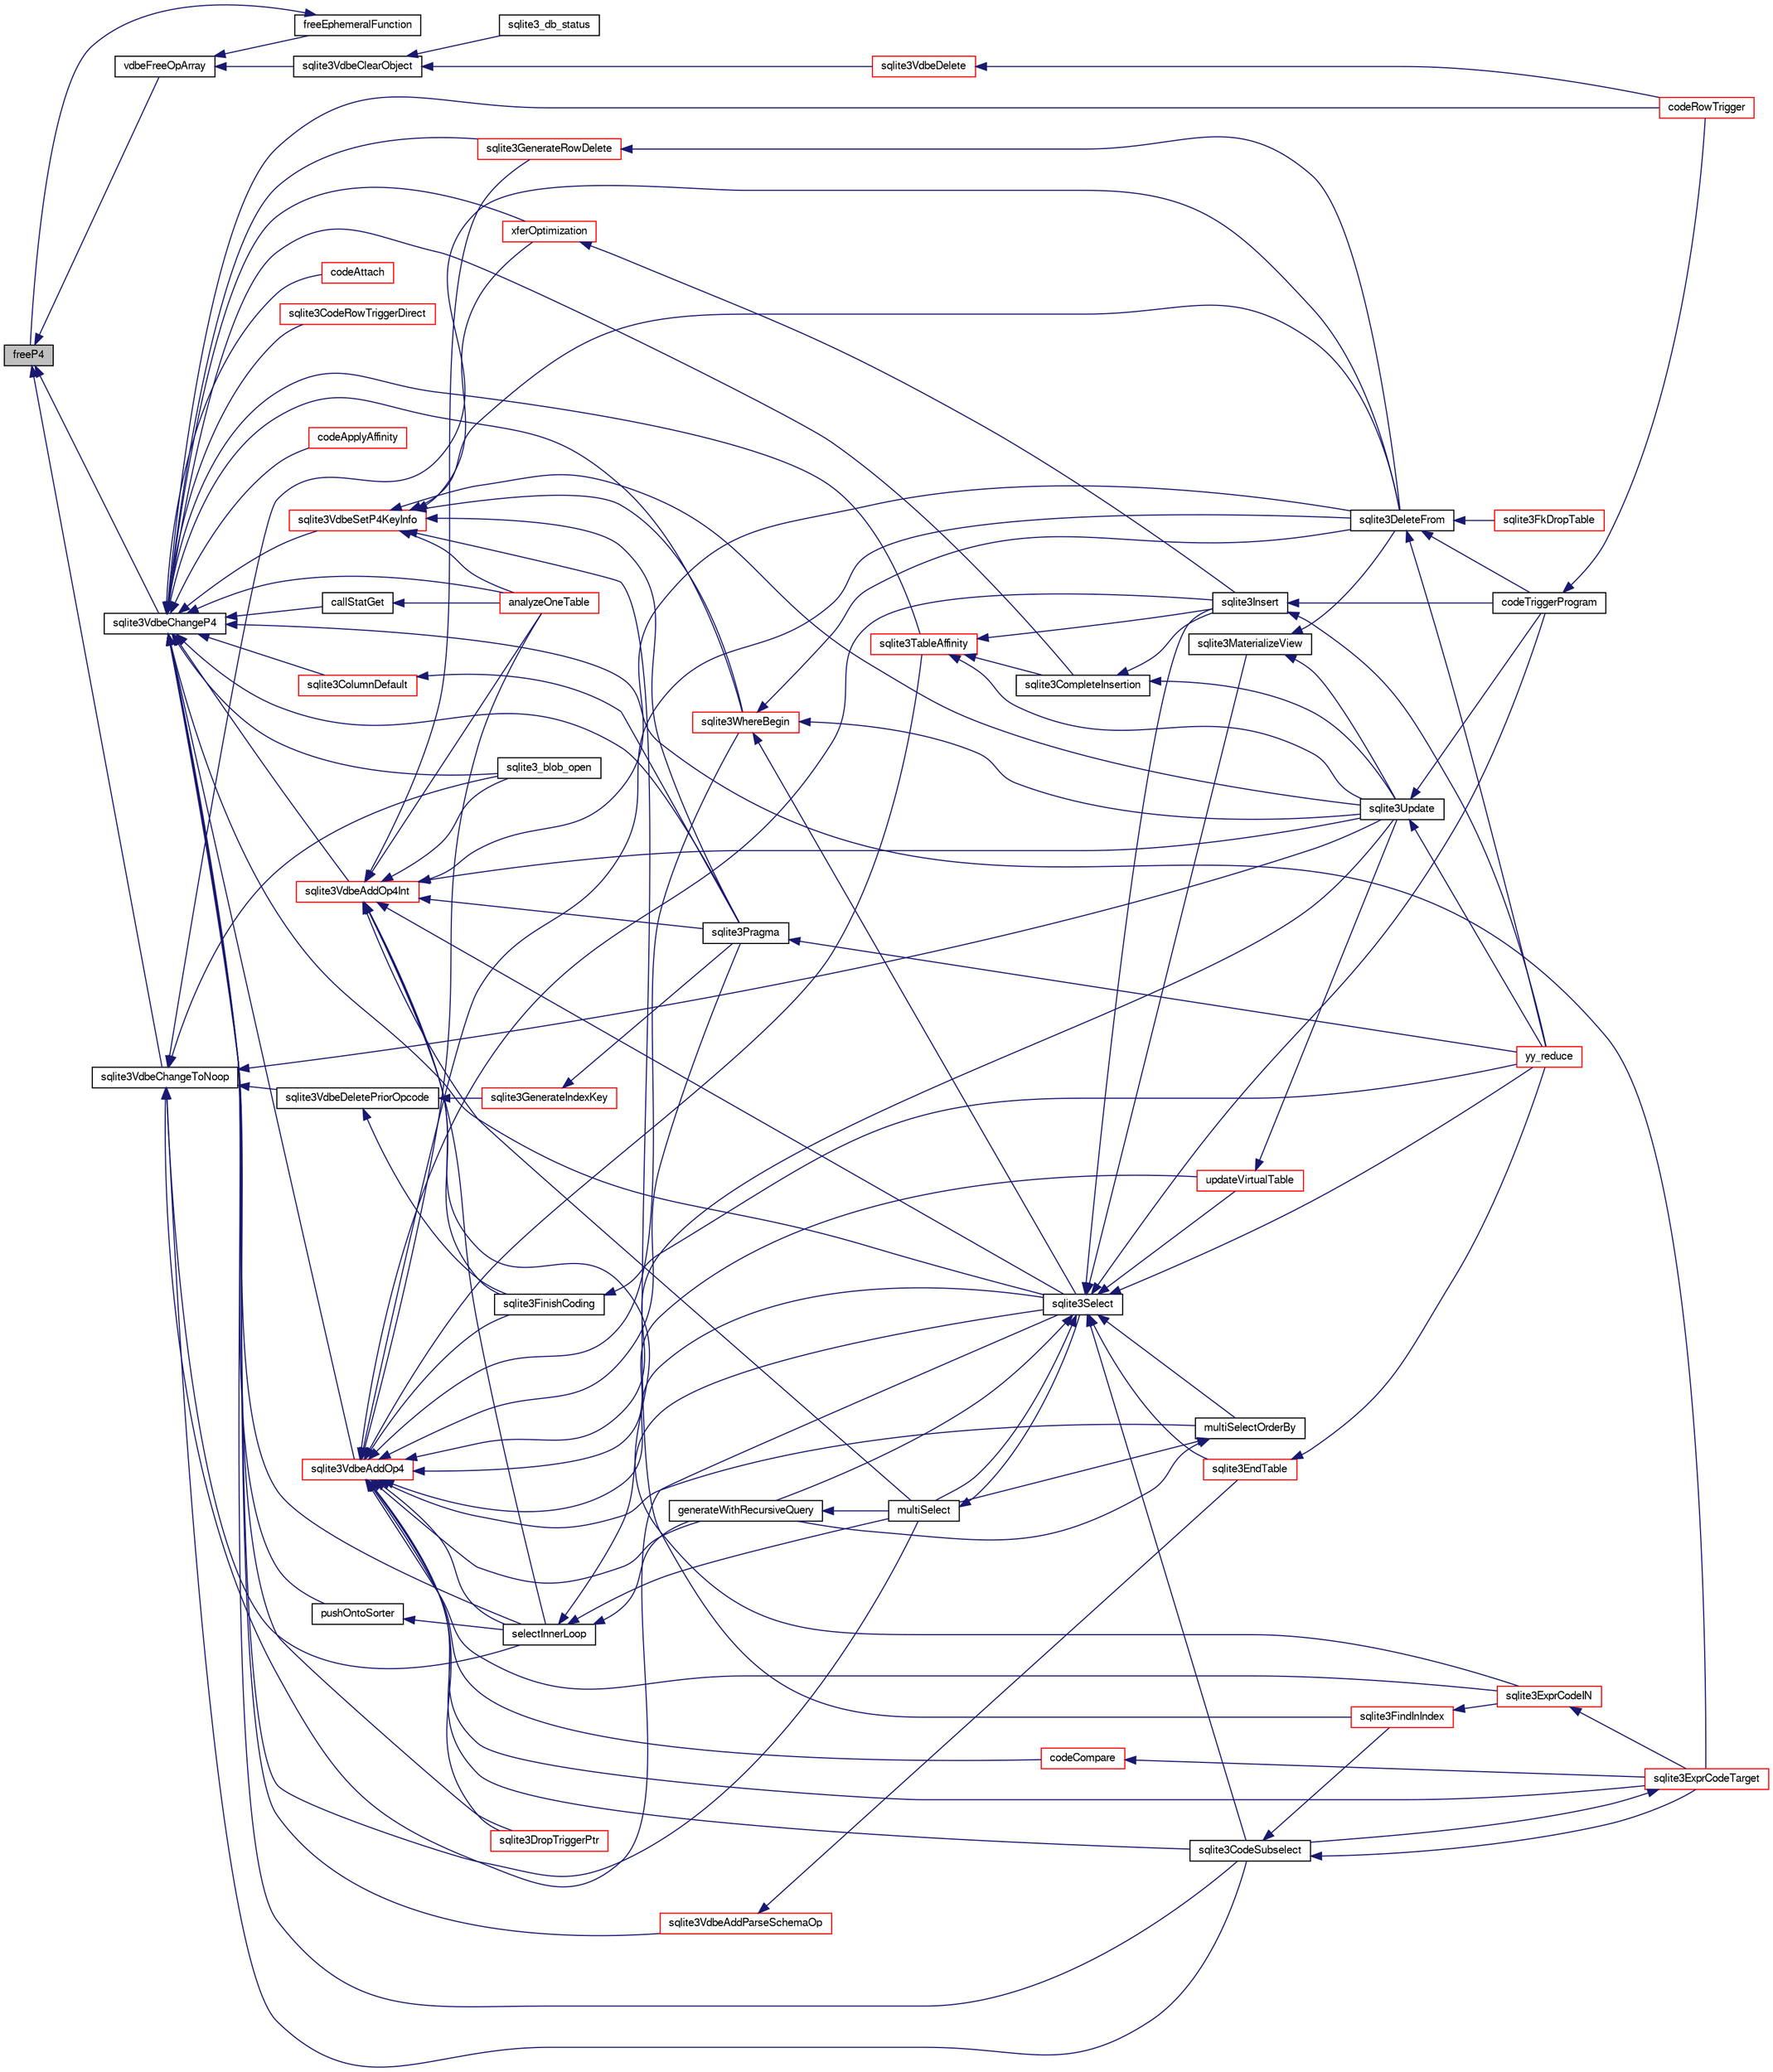 digraph "freeP4"
{
  edge [fontname="FreeSans",fontsize="10",labelfontname="FreeSans",labelfontsize="10"];
  node [fontname="FreeSans",fontsize="10",shape=record];
  rankdir="LR";
  Node119898 [label="freeP4",height=0.2,width=0.4,color="black", fillcolor="grey75", style="filled", fontcolor="black"];
  Node119898 -> Node119899 [dir="back",color="midnightblue",fontsize="10",style="solid",fontname="FreeSans"];
  Node119899 [label="vdbeFreeOpArray",height=0.2,width=0.4,color="black", fillcolor="white", style="filled",URL="$sqlite3_8c.html#affa26b190a34b8772c3f4a4d06866c50"];
  Node119899 -> Node119900 [dir="back",color="midnightblue",fontsize="10",style="solid",fontname="FreeSans"];
  Node119900 [label="freeEphemeralFunction",height=0.2,width=0.4,color="black", fillcolor="white", style="filled",URL="$sqlite3_8c.html#ace0a45aad803937290f5495906773bc4"];
  Node119900 -> Node119898 [dir="back",color="midnightblue",fontsize="10",style="solid",fontname="FreeSans"];
  Node119899 -> Node119901 [dir="back",color="midnightblue",fontsize="10",style="solid",fontname="FreeSans"];
  Node119901 [label="sqlite3VdbeClearObject",height=0.2,width=0.4,color="black", fillcolor="white", style="filled",URL="$sqlite3_8c.html#aa36c8bd3814c4923416d35ef3454f979"];
  Node119901 -> Node119902 [dir="back",color="midnightblue",fontsize="10",style="solid",fontname="FreeSans"];
  Node119902 [label="sqlite3_db_status",height=0.2,width=0.4,color="black", fillcolor="white", style="filled",URL="$sqlite3_8h.html#ab64e8333313ee2e44116842711818940"];
  Node119901 -> Node119903 [dir="back",color="midnightblue",fontsize="10",style="solid",fontname="FreeSans"];
  Node119903 [label="sqlite3VdbeDelete",height=0.2,width=0.4,color="red", fillcolor="white", style="filled",URL="$sqlite3_8c.html#ace82a1f75873a6609067d0f572120e47"];
  Node119903 -> Node119956 [dir="back",color="midnightblue",fontsize="10",style="solid",fontname="FreeSans"];
  Node119956 [label="codeRowTrigger",height=0.2,width=0.4,color="red", fillcolor="white", style="filled",URL="$sqlite3_8c.html#a463cea5aaaf388b560b206570a0022fc"];
  Node119898 -> Node120164 [dir="back",color="midnightblue",fontsize="10",style="solid",fontname="FreeSans"];
  Node120164 [label="sqlite3VdbeChangeToNoop",height=0.2,width=0.4,color="black", fillcolor="white", style="filled",URL="$sqlite3_8c.html#a807e82d6627750b2fa4685812da68a9d"];
  Node120164 -> Node120165 [dir="back",color="midnightblue",fontsize="10",style="solid",fontname="FreeSans"];
  Node120165 [label="sqlite3VdbeDeletePriorOpcode",height=0.2,width=0.4,color="black", fillcolor="white", style="filled",URL="$sqlite3_8c.html#a8d0b65afd7accc6358fafa417db050b3"];
  Node120165 -> Node120008 [dir="back",color="midnightblue",fontsize="10",style="solid",fontname="FreeSans"];
  Node120008 [label="sqlite3FinishCoding",height=0.2,width=0.4,color="black", fillcolor="white", style="filled",URL="$sqlite3_8c.html#a651bc5b446c276c092705856d995b278"];
  Node120008 -> Node119938 [dir="back",color="midnightblue",fontsize="10",style="solid",fontname="FreeSans"];
  Node119938 [label="yy_reduce",height=0.2,width=0.4,color="red", fillcolor="white", style="filled",URL="$sqlite3_8c.html#a7c419a9b25711c666a9a2449ef377f14"];
  Node120165 -> Node119996 [dir="back",color="midnightblue",fontsize="10",style="solid",fontname="FreeSans"];
  Node119996 [label="sqlite3GenerateIndexKey",height=0.2,width=0.4,color="red", fillcolor="white", style="filled",URL="$sqlite3_8c.html#ab85ac93d5c5e6760f45f07897be7f272"];
  Node119996 -> Node119986 [dir="back",color="midnightblue",fontsize="10",style="solid",fontname="FreeSans"];
  Node119986 [label="sqlite3Pragma",height=0.2,width=0.4,color="black", fillcolor="white", style="filled",URL="$sqlite3_8c.html#a111391370f58f8e6a6eca51fd34d62ed"];
  Node119986 -> Node119938 [dir="back",color="midnightblue",fontsize="10",style="solid",fontname="FreeSans"];
  Node120164 -> Node119907 [dir="back",color="midnightblue",fontsize="10",style="solid",fontname="FreeSans"];
  Node119907 [label="sqlite3_blob_open",height=0.2,width=0.4,color="black", fillcolor="white", style="filled",URL="$sqlite3_8h.html#adb8ad839a5bdd62a43785132bc7dd518"];
  Node120164 -> Node119988 [dir="back",color="midnightblue",fontsize="10",style="solid",fontname="FreeSans"];
  Node119988 [label="sqlite3CodeSubselect",height=0.2,width=0.4,color="black", fillcolor="white", style="filled",URL="$sqlite3_8c.html#aa69b46d2204a1d1b110107a1be12ee0c"];
  Node119988 -> Node119989 [dir="back",color="midnightblue",fontsize="10",style="solid",fontname="FreeSans"];
  Node119989 [label="sqlite3FindInIndex",height=0.2,width=0.4,color="red", fillcolor="white", style="filled",URL="$sqlite3_8c.html#af7d8c56ab0231f44bb5f87b3fafeffb2"];
  Node119989 -> Node119990 [dir="back",color="midnightblue",fontsize="10",style="solid",fontname="FreeSans"];
  Node119990 [label="sqlite3ExprCodeIN",height=0.2,width=0.4,color="red", fillcolor="white", style="filled",URL="$sqlite3_8c.html#ad9cf4f5b5ffb90c24a4a0900c8626193"];
  Node119990 -> Node119991 [dir="back",color="midnightblue",fontsize="10",style="solid",fontname="FreeSans"];
  Node119991 [label="sqlite3ExprCodeTarget",height=0.2,width=0.4,color="red", fillcolor="white", style="filled",URL="$sqlite3_8c.html#a4f308397a0a3ed299ed31aaa1ae2a293"];
  Node119991 -> Node119988 [dir="back",color="midnightblue",fontsize="10",style="solid",fontname="FreeSans"];
  Node119988 -> Node119991 [dir="back",color="midnightblue",fontsize="10",style="solid",fontname="FreeSans"];
  Node120164 -> Node119953 [dir="back",color="midnightblue",fontsize="10",style="solid",fontname="FreeSans"];
  Node119953 [label="sqlite3DeleteFrom",height=0.2,width=0.4,color="black", fillcolor="white", style="filled",URL="$sqlite3_8c.html#ab9b4b45349188b49eabb23f94608a091"];
  Node119953 -> Node119954 [dir="back",color="midnightblue",fontsize="10",style="solid",fontname="FreeSans"];
  Node119954 [label="sqlite3FkDropTable",height=0.2,width=0.4,color="red", fillcolor="white", style="filled",URL="$sqlite3_8c.html#a1218c6fc74e89152ceaa4760e82f5ef9"];
  Node119953 -> Node119955 [dir="back",color="midnightblue",fontsize="10",style="solid",fontname="FreeSans"];
  Node119955 [label="codeTriggerProgram",height=0.2,width=0.4,color="black", fillcolor="white", style="filled",URL="$sqlite3_8c.html#a120801f59d9281d201d2ff4b2606836e"];
  Node119955 -> Node119956 [dir="back",color="midnightblue",fontsize="10",style="solid",fontname="FreeSans"];
  Node119953 -> Node119938 [dir="back",color="midnightblue",fontsize="10",style="solid",fontname="FreeSans"];
  Node120164 -> Node120016 [dir="back",color="midnightblue",fontsize="10",style="solid",fontname="FreeSans"];
  Node120016 [label="selectInnerLoop",height=0.2,width=0.4,color="black", fillcolor="white", style="filled",URL="$sqlite3_8c.html#ababe0933661ebe67eb0e6074bb1fd411"];
  Node120016 -> Node120010 [dir="back",color="midnightblue",fontsize="10",style="solid",fontname="FreeSans"];
  Node120010 [label="generateWithRecursiveQuery",height=0.2,width=0.4,color="black", fillcolor="white", style="filled",URL="$sqlite3_8c.html#ade2c3663fa9c3b9676507984b9483942"];
  Node120010 -> Node120011 [dir="back",color="midnightblue",fontsize="10",style="solid",fontname="FreeSans"];
  Node120011 [label="multiSelect",height=0.2,width=0.4,color="black", fillcolor="white", style="filled",URL="$sqlite3_8c.html#a6456c61f3d9b2389738753cedfa24fa7"];
  Node120011 -> Node119987 [dir="back",color="midnightblue",fontsize="10",style="solid",fontname="FreeSans"];
  Node119987 [label="sqlite3Select",height=0.2,width=0.4,color="black", fillcolor="white", style="filled",URL="$sqlite3_8c.html#a2465ee8c956209ba4b272477b7c21a45"];
  Node119987 -> Node119988 [dir="back",color="midnightblue",fontsize="10",style="solid",fontname="FreeSans"];
  Node119987 -> Node119950 [dir="back",color="midnightblue",fontsize="10",style="solid",fontname="FreeSans"];
  Node119950 [label="sqlite3EndTable",height=0.2,width=0.4,color="red", fillcolor="white", style="filled",URL="$sqlite3_8c.html#a7b5f2c66c0f0b6f819d970ca389768b0"];
  Node119950 -> Node119938 [dir="back",color="midnightblue",fontsize="10",style="solid",fontname="FreeSans"];
  Node119987 -> Node120028 [dir="back",color="midnightblue",fontsize="10",style="solid",fontname="FreeSans"];
  Node120028 [label="sqlite3MaterializeView",height=0.2,width=0.4,color="black", fillcolor="white", style="filled",URL="$sqlite3_8c.html#a4557984b0b75f998fb0c3f231c9b1def"];
  Node120028 -> Node119953 [dir="back",color="midnightblue",fontsize="10",style="solid",fontname="FreeSans"];
  Node120028 -> Node119963 [dir="back",color="midnightblue",fontsize="10",style="solid",fontname="FreeSans"];
  Node119963 [label="sqlite3Update",height=0.2,width=0.4,color="black", fillcolor="white", style="filled",URL="$sqlite3_8c.html#ac5aa67c46e8cc8174566fabe6809fafa"];
  Node119963 -> Node119955 [dir="back",color="midnightblue",fontsize="10",style="solid",fontname="FreeSans"];
  Node119963 -> Node119938 [dir="back",color="midnightblue",fontsize="10",style="solid",fontname="FreeSans"];
  Node119987 -> Node119962 [dir="back",color="midnightblue",fontsize="10",style="solid",fontname="FreeSans"];
  Node119962 [label="sqlite3Insert",height=0.2,width=0.4,color="black", fillcolor="white", style="filled",URL="$sqlite3_8c.html#a5b17c9c2000bae6bdff8e6be48d7dc2b"];
  Node119962 -> Node119955 [dir="back",color="midnightblue",fontsize="10",style="solid",fontname="FreeSans"];
  Node119962 -> Node119938 [dir="back",color="midnightblue",fontsize="10",style="solid",fontname="FreeSans"];
  Node119987 -> Node120010 [dir="back",color="midnightblue",fontsize="10",style="solid",fontname="FreeSans"];
  Node119987 -> Node120011 [dir="back",color="midnightblue",fontsize="10",style="solid",fontname="FreeSans"];
  Node119987 -> Node120012 [dir="back",color="midnightblue",fontsize="10",style="solid",fontname="FreeSans"];
  Node120012 [label="multiSelectOrderBy",height=0.2,width=0.4,color="black", fillcolor="white", style="filled",URL="$sqlite3_8c.html#afcdb8488c6f4dfdadaf9f04bca35b808"];
  Node120012 -> Node120010 [dir="back",color="midnightblue",fontsize="10",style="solid",fontname="FreeSans"];
  Node120012 -> Node120011 [dir="back",color="midnightblue",fontsize="10",style="solid",fontname="FreeSans"];
  Node119987 -> Node119955 [dir="back",color="midnightblue",fontsize="10",style="solid",fontname="FreeSans"];
  Node119987 -> Node120029 [dir="back",color="midnightblue",fontsize="10",style="solid",fontname="FreeSans"];
  Node120029 [label="updateVirtualTable",height=0.2,width=0.4,color="red", fillcolor="white", style="filled",URL="$sqlite3_8c.html#a740220531db9293c39a2cdd7da3f74e1"];
  Node120029 -> Node119963 [dir="back",color="midnightblue",fontsize="10",style="solid",fontname="FreeSans"];
  Node119987 -> Node119938 [dir="back",color="midnightblue",fontsize="10",style="solid",fontname="FreeSans"];
  Node120016 -> Node120011 [dir="back",color="midnightblue",fontsize="10",style="solid",fontname="FreeSans"];
  Node120016 -> Node119987 [dir="back",color="midnightblue",fontsize="10",style="solid",fontname="FreeSans"];
  Node120164 -> Node119987 [dir="back",color="midnightblue",fontsize="10",style="solid",fontname="FreeSans"];
  Node120164 -> Node119963 [dir="back",color="midnightblue",fontsize="10",style="solid",fontname="FreeSans"];
  Node119898 -> Node120166 [dir="back",color="midnightblue",fontsize="10",style="solid",fontname="FreeSans"];
  Node120166 [label="sqlite3VdbeChangeP4",height=0.2,width=0.4,color="black", fillcolor="white", style="filled",URL="$sqlite3_8c.html#add0d891a062d044a0c7e6fc072702830"];
  Node120166 -> Node120167 [dir="back",color="midnightblue",fontsize="10",style="solid",fontname="FreeSans"];
  Node120167 [label="sqlite3VdbeAddOp4",height=0.2,width=0.4,color="red", fillcolor="white", style="filled",URL="$sqlite3_8c.html#a739d7a47b1c11779283b7797ea7e1d4d"];
  Node120167 -> Node120168 [dir="back",color="midnightblue",fontsize="10",style="solid",fontname="FreeSans"];
  Node120168 [label="codeCompare",height=0.2,width=0.4,color="red", fillcolor="white", style="filled",URL="$sqlite3_8c.html#a8cca26a71db22ffabf292736aefd31a9"];
  Node120168 -> Node119991 [dir="back",color="midnightblue",fontsize="10",style="solid",fontname="FreeSans"];
  Node120167 -> Node119988 [dir="back",color="midnightblue",fontsize="10",style="solid",fontname="FreeSans"];
  Node120167 -> Node119990 [dir="back",color="midnightblue",fontsize="10",style="solid",fontname="FreeSans"];
  Node120167 -> Node119991 [dir="back",color="midnightblue",fontsize="10",style="solid",fontname="FreeSans"];
  Node120167 -> Node120172 [dir="back",color="midnightblue",fontsize="10",style="solid",fontname="FreeSans"];
  Node120172 [label="analyzeOneTable",height=0.2,width=0.4,color="red", fillcolor="white", style="filled",URL="$sqlite3_8c.html#a31d4182bf855943a5d0526dbb4987803"];
  Node120167 -> Node120008 [dir="back",color="midnightblue",fontsize="10",style="solid",fontname="FreeSans"];
  Node120167 -> Node119953 [dir="back",color="midnightblue",fontsize="10",style="solid",fontname="FreeSans"];
  Node120167 -> Node120179 [dir="back",color="midnightblue",fontsize="10",style="solid",fontname="FreeSans"];
  Node120179 [label="sqlite3TableAffinity",height=0.2,width=0.4,color="red", fillcolor="white", style="filled",URL="$sqlite3_8c.html#abf99b52a40a6c443cf9936ac485db087"];
  Node120179 -> Node119962 [dir="back",color="midnightblue",fontsize="10",style="solid",fontname="FreeSans"];
  Node120179 -> Node120180 [dir="back",color="midnightblue",fontsize="10",style="solid",fontname="FreeSans"];
  Node120180 [label="sqlite3CompleteInsertion",height=0.2,width=0.4,color="black", fillcolor="white", style="filled",URL="$sqlite3_8c.html#a782d99c5a597a450d4361d87d93e59f5"];
  Node120180 -> Node119962 [dir="back",color="midnightblue",fontsize="10",style="solid",fontname="FreeSans"];
  Node120180 -> Node119963 [dir="back",color="midnightblue",fontsize="10",style="solid",fontname="FreeSans"];
  Node120179 -> Node119963 [dir="back",color="midnightblue",fontsize="10",style="solid",fontname="FreeSans"];
  Node120167 -> Node119962 [dir="back",color="midnightblue",fontsize="10",style="solid",fontname="FreeSans"];
  Node120167 -> Node119986 [dir="back",color="midnightblue",fontsize="10",style="solid",fontname="FreeSans"];
  Node120167 -> Node120016 [dir="back",color="midnightblue",fontsize="10",style="solid",fontname="FreeSans"];
  Node120167 -> Node120010 [dir="back",color="midnightblue",fontsize="10",style="solid",fontname="FreeSans"];
  Node120167 -> Node120012 [dir="back",color="midnightblue",fontsize="10",style="solid",fontname="FreeSans"];
  Node120167 -> Node119987 [dir="back",color="midnightblue",fontsize="10",style="solid",fontname="FreeSans"];
  Node120167 -> Node120190 [dir="back",color="midnightblue",fontsize="10",style="solid",fontname="FreeSans"];
  Node120190 [label="sqlite3DropTriggerPtr",height=0.2,width=0.4,color="red", fillcolor="white", style="filled",URL="$sqlite3_8c.html#aa3a84617bfc76be1c61c27fc2b6d0b17"];
  Node120167 -> Node119963 [dir="back",color="midnightblue",fontsize="10",style="solid",fontname="FreeSans"];
  Node120167 -> Node120029 [dir="back",color="midnightblue",fontsize="10",style="solid",fontname="FreeSans"];
  Node120167 -> Node120003 [dir="back",color="midnightblue",fontsize="10",style="solid",fontname="FreeSans"];
  Node120003 [label="sqlite3WhereBegin",height=0.2,width=0.4,color="red", fillcolor="white", style="filled",URL="$sqlite3_8c.html#acad049f5c9a96a8118cffd5e5ce89f7c"];
  Node120003 -> Node119953 [dir="back",color="midnightblue",fontsize="10",style="solid",fontname="FreeSans"];
  Node120003 -> Node119987 [dir="back",color="midnightblue",fontsize="10",style="solid",fontname="FreeSans"];
  Node120003 -> Node119963 [dir="back",color="midnightblue",fontsize="10",style="solid",fontname="FreeSans"];
  Node120166 -> Node120192 [dir="back",color="midnightblue",fontsize="10",style="solid",fontname="FreeSans"];
  Node120192 [label="sqlite3VdbeAddParseSchemaOp",height=0.2,width=0.4,color="red", fillcolor="white", style="filled",URL="$sqlite3_8c.html#a52c71cba3d53e0eb5c0c785ef9a7ec8f"];
  Node120192 -> Node119950 [dir="back",color="midnightblue",fontsize="10",style="solid",fontname="FreeSans"];
  Node120166 -> Node120193 [dir="back",color="midnightblue",fontsize="10",style="solid",fontname="FreeSans"];
  Node120193 [label="sqlite3VdbeAddOp4Int",height=0.2,width=0.4,color="red", fillcolor="white", style="filled",URL="$sqlite3_8c.html#afff63410071bb7015a6392d8a7704b43"];
  Node120193 -> Node119907 [dir="back",color="midnightblue",fontsize="10",style="solid",fontname="FreeSans"];
  Node120193 -> Node119990 [dir="back",color="midnightblue",fontsize="10",style="solid",fontname="FreeSans"];
  Node120193 -> Node120172 [dir="back",color="midnightblue",fontsize="10",style="solid",fontname="FreeSans"];
  Node120193 -> Node120008 [dir="back",color="midnightblue",fontsize="10",style="solid",fontname="FreeSans"];
  Node120193 -> Node119953 [dir="back",color="midnightblue",fontsize="10",style="solid",fontname="FreeSans"];
  Node120193 -> Node119960 [dir="back",color="midnightblue",fontsize="10",style="solid",fontname="FreeSans"];
  Node119960 [label="sqlite3GenerateRowDelete",height=0.2,width=0.4,color="red", fillcolor="white", style="filled",URL="$sqlite3_8c.html#a2c76cbf3027fc18fdbb8cb4cd96b77d9"];
  Node119960 -> Node119953 [dir="back",color="midnightblue",fontsize="10",style="solid",fontname="FreeSans"];
  Node120193 -> Node119986 [dir="back",color="midnightblue",fontsize="10",style="solid",fontname="FreeSans"];
  Node120193 -> Node120016 [dir="back",color="midnightblue",fontsize="10",style="solid",fontname="FreeSans"];
  Node120193 -> Node120011 [dir="back",color="midnightblue",fontsize="10",style="solid",fontname="FreeSans"];
  Node120193 -> Node119987 [dir="back",color="midnightblue",fontsize="10",style="solid",fontname="FreeSans"];
  Node120193 -> Node119963 [dir="back",color="midnightblue",fontsize="10",style="solid",fontname="FreeSans"];
  Node120166 -> Node120198 [dir="back",color="midnightblue",fontsize="10",style="solid",fontname="FreeSans"];
  Node120198 [label="sqlite3VdbeSetP4KeyInfo",height=0.2,width=0.4,color="red", fillcolor="white", style="filled",URL="$sqlite3_8c.html#a342090b36fbf7fdace2a23b8efca030c"];
  Node120198 -> Node119989 [dir="back",color="midnightblue",fontsize="10",style="solid",fontname="FreeSans"];
  Node120198 -> Node120172 [dir="back",color="midnightblue",fontsize="10",style="solid",fontname="FreeSans"];
  Node120198 -> Node119953 [dir="back",color="midnightblue",fontsize="10",style="solid",fontname="FreeSans"];
  Node120198 -> Node119967 [dir="back",color="midnightblue",fontsize="10",style="solid",fontname="FreeSans"];
  Node119967 [label="xferOptimization",height=0.2,width=0.4,color="red", fillcolor="white", style="filled",URL="$sqlite3_8c.html#ae85c90f7d064fe83f4ed930e708855d2"];
  Node119967 -> Node119962 [dir="back",color="midnightblue",fontsize="10",style="solid",fontname="FreeSans"];
  Node120198 -> Node119986 [dir="back",color="midnightblue",fontsize="10",style="solid",fontname="FreeSans"];
  Node120198 -> Node119963 [dir="back",color="midnightblue",fontsize="10",style="solid",fontname="FreeSans"];
  Node120198 -> Node120003 [dir="back",color="midnightblue",fontsize="10",style="solid",fontname="FreeSans"];
  Node120166 -> Node119907 [dir="back",color="midnightblue",fontsize="10",style="solid",fontname="FreeSans"];
  Node120166 -> Node119988 [dir="back",color="midnightblue",fontsize="10",style="solid",fontname="FreeSans"];
  Node120166 -> Node119991 [dir="back",color="midnightblue",fontsize="10",style="solid",fontname="FreeSans"];
  Node120166 -> Node120199 [dir="back",color="midnightblue",fontsize="10",style="solid",fontname="FreeSans"];
  Node120199 [label="callStatGet",height=0.2,width=0.4,color="black", fillcolor="white", style="filled",URL="$sqlite3_8c.html#aae801ecb4e01d271d64f1419f7ba0cfc"];
  Node120199 -> Node120172 [dir="back",color="midnightblue",fontsize="10",style="solid",fontname="FreeSans"];
  Node120166 -> Node120172 [dir="back",color="midnightblue",fontsize="10",style="solid",fontname="FreeSans"];
  Node120166 -> Node119979 [dir="back",color="midnightblue",fontsize="10",style="solid",fontname="FreeSans"];
  Node119979 [label="codeAttach",height=0.2,width=0.4,color="red", fillcolor="white", style="filled",URL="$sqlite3_8c.html#ade4e9e30d828a19c191fdcb098676d5b"];
  Node120166 -> Node119960 [dir="back",color="midnightblue",fontsize="10",style="solid",fontname="FreeSans"];
  Node120166 -> Node120179 [dir="back",color="midnightblue",fontsize="10",style="solid",fontname="FreeSans"];
  Node120166 -> Node120180 [dir="back",color="midnightblue",fontsize="10",style="solid",fontname="FreeSans"];
  Node120166 -> Node119967 [dir="back",color="midnightblue",fontsize="10",style="solid",fontname="FreeSans"];
  Node120166 -> Node119986 [dir="back",color="midnightblue",fontsize="10",style="solid",fontname="FreeSans"];
  Node120166 -> Node120015 [dir="back",color="midnightblue",fontsize="10",style="solid",fontname="FreeSans"];
  Node120015 [label="pushOntoSorter",height=0.2,width=0.4,color="black", fillcolor="white", style="filled",URL="$sqlite3_8c.html#a4555397beb584a386e7739cf022a6651"];
  Node120015 -> Node120016 [dir="back",color="midnightblue",fontsize="10",style="solid",fontname="FreeSans"];
  Node120166 -> Node120016 [dir="back",color="midnightblue",fontsize="10",style="solid",fontname="FreeSans"];
  Node120166 -> Node120011 [dir="back",color="midnightblue",fontsize="10",style="solid",fontname="FreeSans"];
  Node120166 -> Node119987 [dir="back",color="midnightblue",fontsize="10",style="solid",fontname="FreeSans"];
  Node120166 -> Node120190 [dir="back",color="midnightblue",fontsize="10",style="solid",fontname="FreeSans"];
  Node120166 -> Node119956 [dir="back",color="midnightblue",fontsize="10",style="solid",fontname="FreeSans"];
  Node120166 -> Node119958 [dir="back",color="midnightblue",fontsize="10",style="solid",fontname="FreeSans"];
  Node119958 [label="sqlite3CodeRowTriggerDirect",height=0.2,width=0.4,color="red", fillcolor="white", style="filled",URL="$sqlite3_8c.html#ad92829f9001bcf89a0299dad5a48acd4"];
  Node120166 -> Node120200 [dir="back",color="midnightblue",fontsize="10",style="solid",fontname="FreeSans"];
  Node120200 [label="sqlite3ColumnDefault",height=0.2,width=0.4,color="red", fillcolor="white", style="filled",URL="$sqlite3_8c.html#a59f47949957801afdf53735549eacc7d"];
  Node120200 -> Node119986 [dir="back",color="midnightblue",fontsize="10",style="solid",fontname="FreeSans"];
  Node120166 -> Node120203 [dir="back",color="midnightblue",fontsize="10",style="solid",fontname="FreeSans"];
  Node120203 [label="codeApplyAffinity",height=0.2,width=0.4,color="red", fillcolor="white", style="filled",URL="$sqlite3_8c.html#a3b3a683e750abead3da9b53dd7d373d4"];
  Node120166 -> Node120003 [dir="back",color="midnightblue",fontsize="10",style="solid",fontname="FreeSans"];
}
